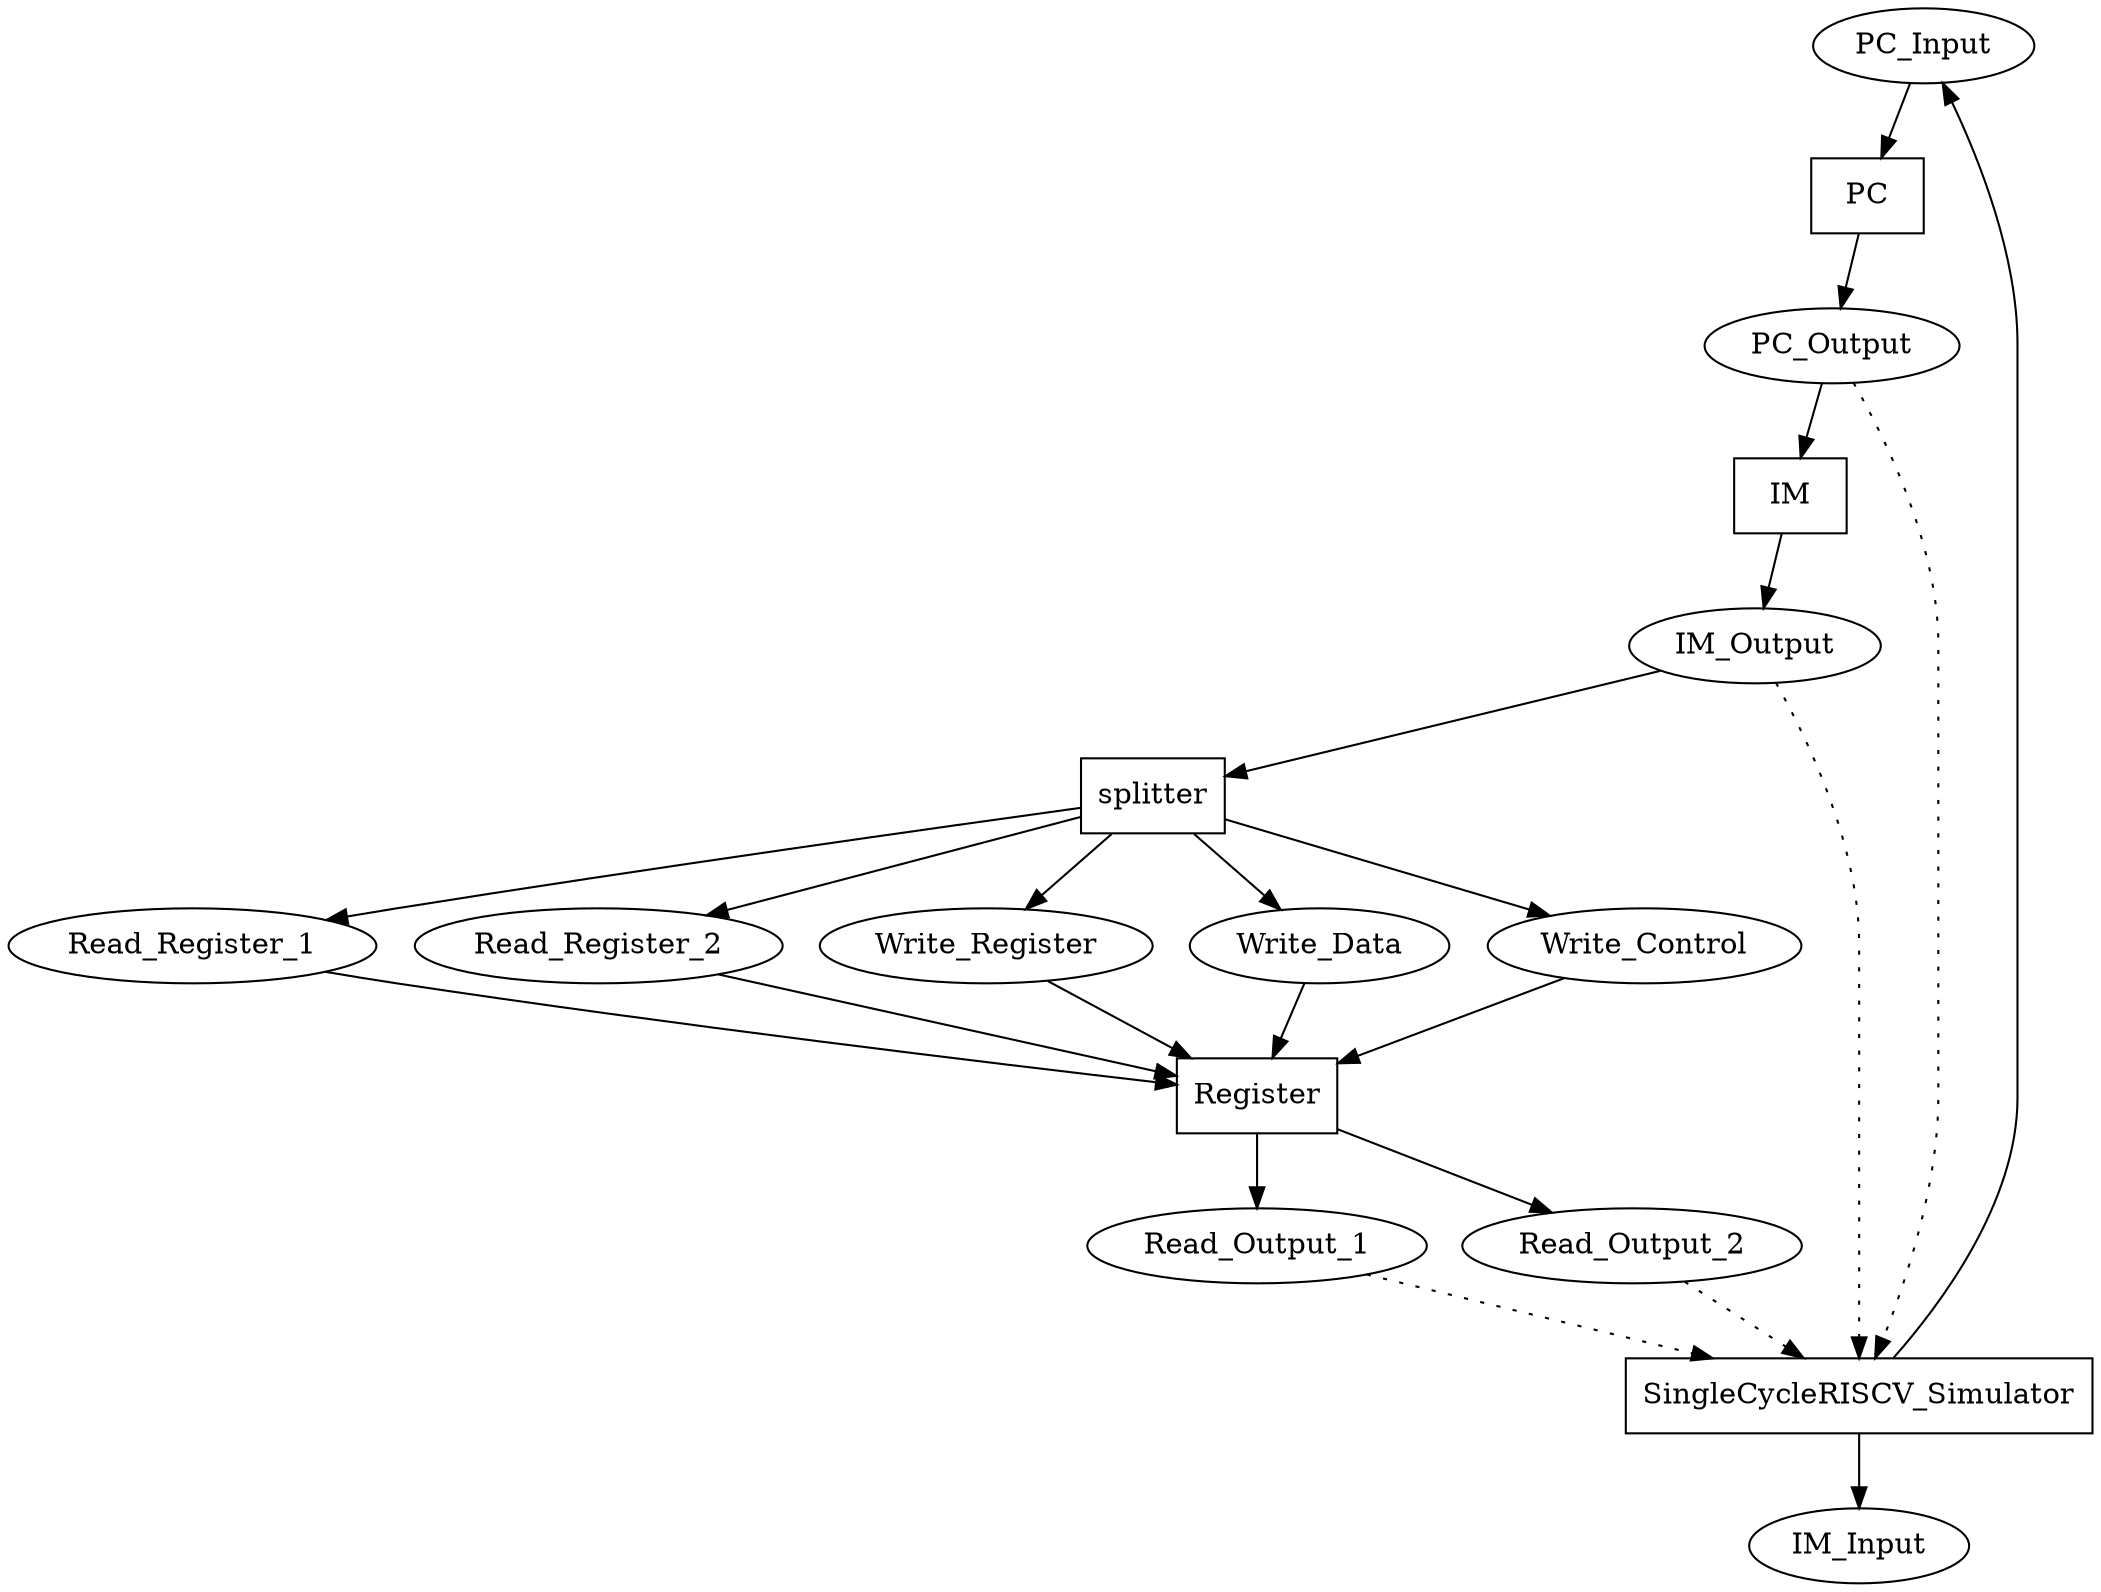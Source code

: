digraph SingleCycleRISCV {
"PC_Input" [shape=oval];
"PC_Output" [shape=oval];
"IM_Output" [shape=oval];
"Read_Register_1" [shape=oval];
"Read_Register_2" [shape=oval];
"Write_Register" [shape=oval];
"Write_Data" [shape=oval];
"Write_Control" [shape=oval];
"IM_Input" [shape=oval];
"Read_Output_1" [shape=oval];
"Read_Output_2" [shape=oval];
"PC" [shape=box];
"IM" [shape=box];
"splitter" [shape=box];
"Register" [shape=box];
"SingleCycleRISCV_Simulator" [shape=box];
"PC_Input" -> "PC";
"PC_Output" -> "IM";
"IM_Output" -> "splitter";
"Read_Register_1" -> "Register";
"Read_Register_2" -> "Register";
"Write_Register" -> "Register";
"Write_Data" -> "Register";
"Write_Control" -> "Register";
"SingleCycleRISCV_Simulator" -> "PC_Input";
"SingleCycleRISCV_Simulator" -> "IM_Input";
"PC" -> "PC_Output";
"IM" -> "IM_Output";
"splitter" -> "Read_Register_1";
"splitter" -> "Read_Register_2";
"splitter" -> "Write_Register";
"splitter" -> "Write_Data";
"splitter" -> "Write_Control";
"Register" -> "Read_Output_1";
"Register" -> "Read_Output_2";
"PC_Output" -> "SingleCycleRISCV_Simulator" [style=dotted];
"IM_Output" -> "SingleCycleRISCV_Simulator" [style=dotted];
"Read_Output_1" -> "SingleCycleRISCV_Simulator" [style=dotted];
"Read_Output_2" -> "SingleCycleRISCV_Simulator" [style=dotted];
}
